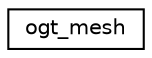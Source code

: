 digraph "Graphical Class Hierarchy"
{
 // LATEX_PDF_SIZE
  edge [fontname="Helvetica",fontsize="10",labelfontname="Helvetica",labelfontsize="10"];
  node [fontname="Helvetica",fontsize="10",shape=record];
  rankdir="LR";
  Node0 [label="ogt_mesh",height=0.2,width=0.4,color="black", fillcolor="white", style="filled",URL="$d1/dd7/structogt__mesh.htm",tooltip=" "];
}
